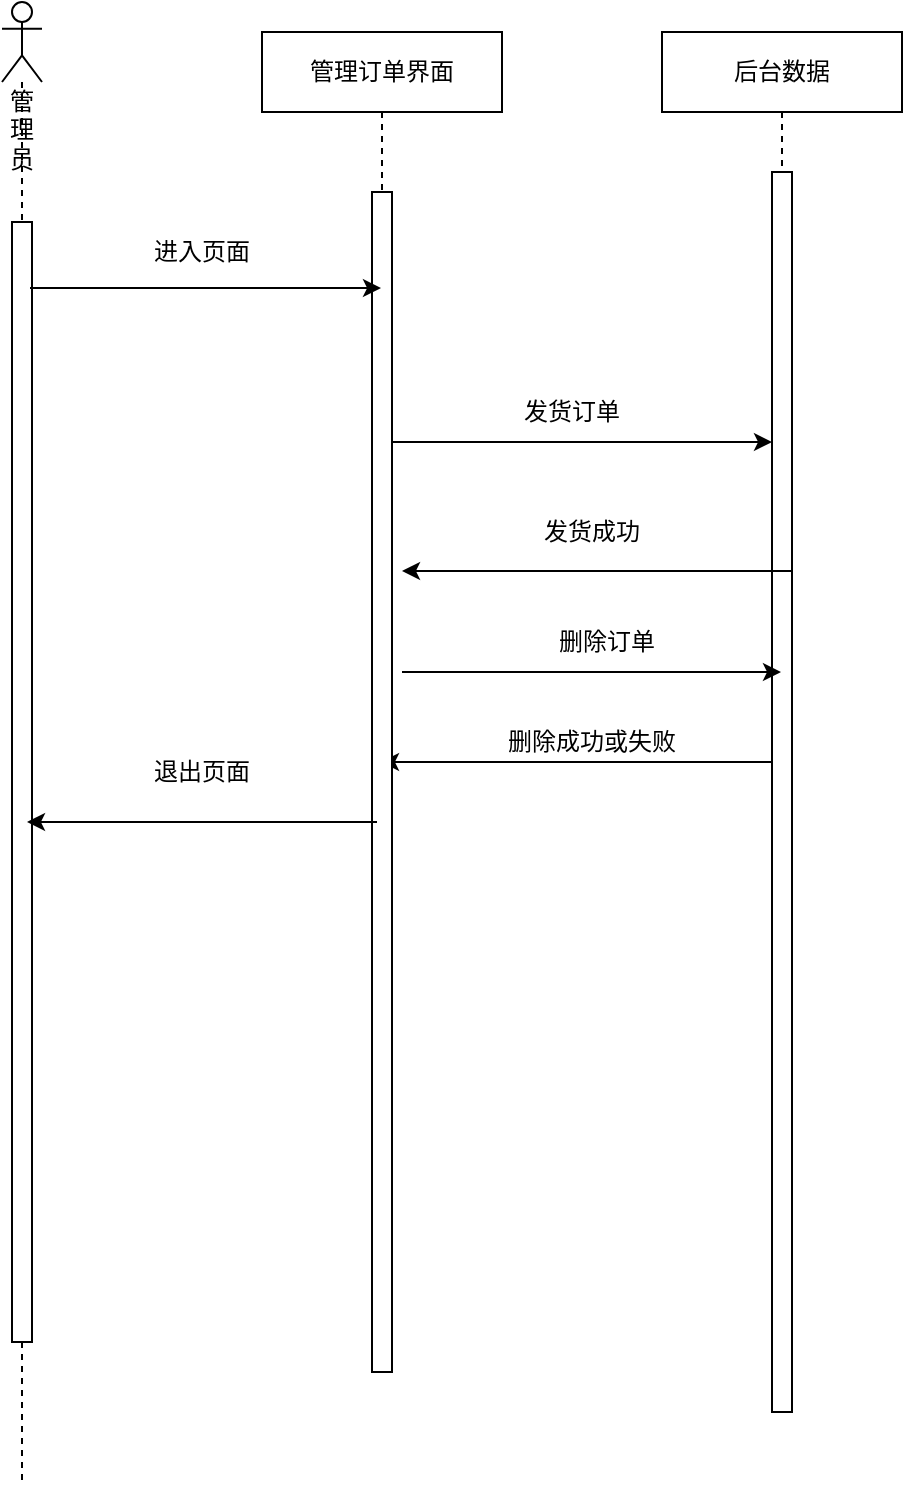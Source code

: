 <mxfile version="16.5.1" type="device"><diagram name="Page-1" id="13e1069c-82ec-6db2-03f1-153e76fe0fe0"><mxGraphModel dx="1258" dy="645" grid="1" gridSize="10" guides="1" tooltips="1" connect="1" arrows="1" fold="1" page="1" pageScale="1" pageWidth="1100" pageHeight="850" background="none" math="0" shadow="0"><root><mxCell id="0"/><mxCell id="1" parent="0"/><mxCell id="hWzBSRss5FS-x5V8_wRJ-20" value="管理员" style="shape=umlLifeline;participant=umlActor;perimeter=lifelinePerimeter;whiteSpace=wrap;html=1;container=1;collapsible=0;recursiveResize=0;verticalAlign=top;spacingTop=36;outlineConnect=0;" parent="1" vertex="1"><mxGeometry x="200" y="90" width="20" height="740" as="geometry"/></mxCell><mxCell id="hWzBSRss5FS-x5V8_wRJ-23" value="" style="html=1;points=[];perimeter=orthogonalPerimeter;" parent="hWzBSRss5FS-x5V8_wRJ-20" vertex="1"><mxGeometry x="5" y="110" width="10" height="560" as="geometry"/></mxCell><mxCell id="hWzBSRss5FS-x5V8_wRJ-22" value="后台数据" style="shape=umlLifeline;perimeter=lifelinePerimeter;whiteSpace=wrap;html=1;container=1;collapsible=0;recursiveResize=0;outlineConnect=0;" parent="1" vertex="1"><mxGeometry x="530" y="105" width="120" height="690" as="geometry"/></mxCell><mxCell id="hWzBSRss5FS-x5V8_wRJ-47" value="" style="html=1;points=[];perimeter=orthogonalPerimeter;" parent="hWzBSRss5FS-x5V8_wRJ-22" vertex="1"><mxGeometry x="55" y="70" width="10" height="620" as="geometry"/></mxCell><mxCell id="IEd3mME_uJgtx5iM_Hwl-6" value="" style="endArrow=classic;html=1;rounded=0;" parent="hWzBSRss5FS-x5V8_wRJ-22" edge="1"><mxGeometry width="50" height="50" relative="1" as="geometry"><mxPoint x="-140.5" y="205" as="sourcePoint"/><mxPoint x="55" y="205" as="targetPoint"/><Array as="points"><mxPoint x="-50" y="205"/></Array></mxGeometry></mxCell><mxCell id="oPqq5aXdRGp4Z57eJuQy-3" value="" style="endArrow=classic;html=1;rounded=0;exitX=0;exitY=0.265;exitDx=0;exitDy=0;exitPerimeter=0;" parent="hWzBSRss5FS-x5V8_wRJ-22" edge="1"><mxGeometry width="50" height="50" relative="1" as="geometry"><mxPoint x="55" y="365.0" as="sourcePoint"/><mxPoint x="-140.5" y="365.0" as="targetPoint"/></mxGeometry></mxCell><mxCell id="1luOnL5N9xL9AZmoMosw-2" value="管理订单界面" style="shape=umlLifeline;perimeter=lifelinePerimeter;whiteSpace=wrap;html=1;container=1;collapsible=0;recursiveResize=0;outlineConnect=0;" parent="1" vertex="1"><mxGeometry x="330" y="105" width="120" height="670" as="geometry"/></mxCell><mxCell id="1luOnL5N9xL9AZmoMosw-3" value="" style="html=1;points=[];perimeter=orthogonalPerimeter;" parent="1luOnL5N9xL9AZmoMosw-2" vertex="1"><mxGeometry x="55" y="80" width="10" height="590" as="geometry"/></mxCell><mxCell id="IEd3mME_uJgtx5iM_Hwl-23" value="" style="endArrow=classic;html=1;rounded=0;" parent="1luOnL5N9xL9AZmoMosw-2" edge="1"><mxGeometry width="50" height="50" relative="1" as="geometry"><mxPoint x="57.5" y="395" as="sourcePoint"/><mxPoint x="-117.5" y="395" as="targetPoint"/><Array as="points"><mxPoint x="-72" y="395"/></Array></mxGeometry></mxCell><mxCell id="IEd3mME_uJgtx5iM_Hwl-1" value="" style="endArrow=classic;html=1;rounded=0;exitX=0.9;exitY=0.059;exitDx=0;exitDy=0;exitPerimeter=0;" parent="1" source="hWzBSRss5FS-x5V8_wRJ-23" target="1luOnL5N9xL9AZmoMosw-2" edge="1"><mxGeometry width="50" height="50" relative="1" as="geometry"><mxPoint x="580" y="550" as="sourcePoint"/><mxPoint x="630" y="500" as="targetPoint"/></mxGeometry></mxCell><mxCell id="IEd3mME_uJgtx5iM_Hwl-2" value="进入页面" style="text;html=1;strokeColor=none;fillColor=none;align=center;verticalAlign=middle;whiteSpace=wrap;rounded=0;" parent="1" vertex="1"><mxGeometry x="270" y="200" width="60" height="30" as="geometry"/></mxCell><mxCell id="IEd3mME_uJgtx5iM_Hwl-11" value="发货订单" style="text;html=1;strokeColor=none;fillColor=none;align=center;verticalAlign=middle;whiteSpace=wrap;rounded=0;" parent="1" vertex="1"><mxGeometry x="430" y="280" width="110" height="30" as="geometry"/></mxCell><mxCell id="IEd3mME_uJgtx5iM_Hwl-13" value="发货成功" style="text;html=1;strokeColor=none;fillColor=none;align=center;verticalAlign=middle;whiteSpace=wrap;rounded=0;" parent="1" vertex="1"><mxGeometry x="450" y="340" width="90" height="30" as="geometry"/></mxCell><mxCell id="IEd3mME_uJgtx5iM_Hwl-24" value="退出页面" style="text;html=1;strokeColor=none;fillColor=none;align=center;verticalAlign=middle;whiteSpace=wrap;rounded=0;" parent="1" vertex="1"><mxGeometry x="270" y="460" width="60" height="30" as="geometry"/></mxCell><mxCell id="IEd3mME_uJgtx5iM_Hwl-14" value="删除订单" style="text;html=1;strokeColor=none;fillColor=none;align=center;verticalAlign=middle;whiteSpace=wrap;rounded=0;" parent="1" vertex="1"><mxGeometry x="410" y="395" width="185" height="30" as="geometry"/></mxCell><mxCell id="IEd3mME_uJgtx5iM_Hwl-12" value="" style="endArrow=classic;html=1;rounded=0;exitX=0;exitY=0.265;exitDx=0;exitDy=0;exitPerimeter=0;" parent="1" edge="1"><mxGeometry width="50" height="50" relative="1" as="geometry"><mxPoint x="595.5" y="374.5" as="sourcePoint"/><mxPoint x="400" y="374.5" as="targetPoint"/></mxGeometry></mxCell><mxCell id="oPqq5aXdRGp4Z57eJuQy-2" value="" style="endArrow=classic;html=1;rounded=0;" parent="1" target="hWzBSRss5FS-x5V8_wRJ-22" edge="1"><mxGeometry width="50" height="50" relative="1" as="geometry"><mxPoint x="400" y="425" as="sourcePoint"/><mxPoint x="550" y="425" as="targetPoint"/><Array as="points"><mxPoint x="540" y="425"/></Array></mxGeometry></mxCell><mxCell id="oPqq5aXdRGp4Z57eJuQy-4" value="删除成功或失败" style="text;html=1;strokeColor=none;fillColor=none;align=center;verticalAlign=middle;whiteSpace=wrap;rounded=0;" parent="1" vertex="1"><mxGeometry x="450" y="445" width="90" height="30" as="geometry"/></mxCell></root></mxGraphModel></diagram></mxfile>